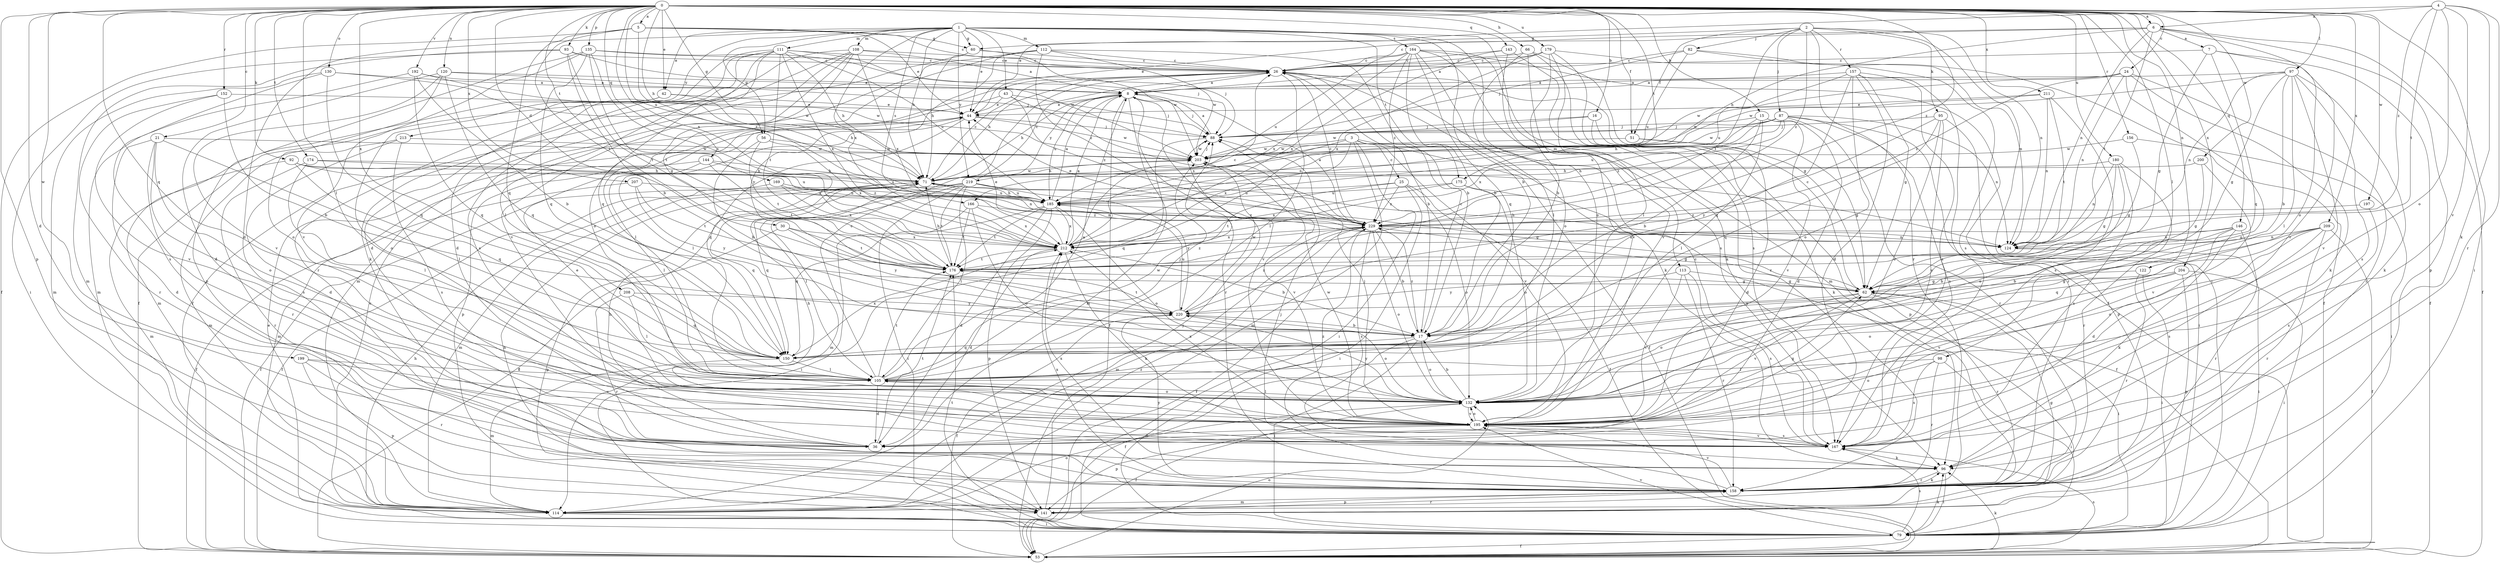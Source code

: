 strict digraph  {
0;
1;
2;
3;
4;
5;
6;
7;
8;
15;
16;
17;
21;
24;
25;
26;
30;
36;
42;
43;
44;
51;
53;
56;
60;
62;
66;
71;
79;
82;
87;
88;
92;
93;
95;
96;
97;
98;
105;
108;
111;
112;
113;
114;
120;
122;
124;
130;
132;
135;
141;
143;
144;
146;
150;
152;
156;
157;
158;
164;
166;
167;
169;
174;
175;
176;
179;
180;
185;
192;
195;
197;
199;
200;
203;
204;
207;
208;
209;
211;
212;
213;
219;
220;
229;
0 -> 5  [label=a];
0 -> 6  [label=a];
0 -> 15  [label=b];
0 -> 16  [label=b];
0 -> 21  [label=c];
0 -> 24  [label=c];
0 -> 30  [label=d];
0 -> 36  [label=d];
0 -> 42  [label=e];
0 -> 51  [label=f];
0 -> 56  [label=g];
0 -> 66  [label=h];
0 -> 71  [label=h];
0 -> 79  [label=i];
0 -> 92  [label=k];
0 -> 93  [label=k];
0 -> 97  [label=l];
0 -> 98  [label=l];
0 -> 105  [label=l];
0 -> 120  [label=n];
0 -> 122  [label=n];
0 -> 130  [label=o];
0 -> 135  [label=p];
0 -> 141  [label=p];
0 -> 143  [label=q];
0 -> 144  [label=q];
0 -> 146  [label=q];
0 -> 150  [label=q];
0 -> 152  [label=r];
0 -> 156  [label=r];
0 -> 169  [label=t];
0 -> 174  [label=t];
0 -> 175  [label=t];
0 -> 179  [label=u];
0 -> 180  [label=u];
0 -> 185  [label=u];
0 -> 192  [label=v];
0 -> 197  [label=w];
0 -> 199  [label=w];
0 -> 200  [label=w];
0 -> 204  [label=x];
0 -> 207  [label=x];
0 -> 208  [label=x];
0 -> 209  [label=x];
0 -> 211  [label=x];
0 -> 212  [label=x];
0 -> 229  [label=z];
1 -> 17  [label=b];
1 -> 36  [label=d];
1 -> 42  [label=e];
1 -> 43  [label=e];
1 -> 44  [label=e];
1 -> 56  [label=g];
1 -> 60  [label=g];
1 -> 71  [label=h];
1 -> 108  [label=m];
1 -> 111  [label=m];
1 -> 112  [label=m];
1 -> 113  [label=m];
1 -> 132  [label=o];
1 -> 164  [label=s];
1 -> 166  [label=s];
1 -> 175  [label=t];
1 -> 212  [label=x];
1 -> 213  [label=y];
1 -> 219  [label=y];
2 -> 51  [label=f];
2 -> 60  [label=g];
2 -> 79  [label=i];
2 -> 82  [label=j];
2 -> 87  [label=j];
2 -> 95  [label=k];
2 -> 124  [label=n];
2 -> 157  [label=r];
2 -> 158  [label=r];
2 -> 176  [label=t];
2 -> 229  [label=z];
3 -> 25  [label=c];
3 -> 53  [label=f];
3 -> 79  [label=i];
3 -> 114  [label=m];
3 -> 166  [label=s];
3 -> 195  [label=v];
3 -> 203  [label=w];
3 -> 212  [label=x];
4 -> 6  [label=a];
4 -> 44  [label=e];
4 -> 96  [label=k];
4 -> 132  [label=o];
4 -> 158  [label=r];
4 -> 176  [label=t];
4 -> 195  [label=v];
4 -> 229  [label=z];
5 -> 26  [label=c];
5 -> 44  [label=e];
5 -> 53  [label=f];
5 -> 60  [label=g];
5 -> 150  [label=q];
5 -> 176  [label=t];
5 -> 229  [label=z];
6 -> 7  [label=a];
6 -> 26  [label=c];
6 -> 44  [label=e];
6 -> 53  [label=f];
6 -> 71  [label=h];
6 -> 124  [label=n];
6 -> 132  [label=o];
6 -> 141  [label=p];
6 -> 176  [label=t];
7 -> 26  [label=c];
7 -> 53  [label=f];
7 -> 62  [label=g];
7 -> 150  [label=q];
7 -> 195  [label=v];
8 -> 44  [label=e];
8 -> 53  [label=f];
8 -> 71  [label=h];
8 -> 88  [label=j];
8 -> 114  [label=m];
8 -> 158  [label=r];
8 -> 185  [label=u];
8 -> 195  [label=v];
8 -> 219  [label=y];
15 -> 17  [label=b];
15 -> 36  [label=d];
15 -> 71  [label=h];
15 -> 88  [label=j];
15 -> 105  [label=l];
15 -> 195  [label=v];
16 -> 88  [label=j];
16 -> 96  [label=k];
16 -> 141  [label=p];
16 -> 203  [label=w];
17 -> 26  [label=c];
17 -> 53  [label=f];
17 -> 79  [label=i];
17 -> 132  [label=o];
17 -> 150  [label=q];
17 -> 229  [label=z];
21 -> 36  [label=d];
21 -> 105  [label=l];
21 -> 132  [label=o];
21 -> 158  [label=r];
21 -> 167  [label=s];
21 -> 203  [label=w];
24 -> 8  [label=a];
24 -> 96  [label=k];
24 -> 124  [label=n];
24 -> 132  [label=o];
24 -> 158  [label=r];
24 -> 203  [label=w];
24 -> 229  [label=z];
25 -> 53  [label=f];
25 -> 79  [label=i];
25 -> 132  [label=o];
25 -> 176  [label=t];
25 -> 185  [label=u];
25 -> 229  [label=z];
26 -> 8  [label=a];
26 -> 17  [label=b];
26 -> 71  [label=h];
26 -> 96  [label=k];
26 -> 105  [label=l];
30 -> 141  [label=p];
30 -> 176  [label=t];
30 -> 212  [label=x];
30 -> 220  [label=y];
36 -> 71  [label=h];
36 -> 176  [label=t];
42 -> 44  [label=e];
42 -> 71  [label=h];
42 -> 114  [label=m];
42 -> 132  [label=o];
43 -> 44  [label=e];
43 -> 88  [label=j];
43 -> 105  [label=l];
43 -> 124  [label=n];
43 -> 229  [label=z];
44 -> 88  [label=j];
44 -> 105  [label=l];
44 -> 141  [label=p];
44 -> 150  [label=q];
44 -> 203  [label=w];
51 -> 36  [label=d];
51 -> 62  [label=g];
51 -> 203  [label=w];
53 -> 96  [label=k];
53 -> 132  [label=o];
53 -> 167  [label=s];
56 -> 17  [label=b];
56 -> 176  [label=t];
56 -> 203  [label=w];
56 -> 212  [label=x];
60 -> 26  [label=c];
60 -> 53  [label=f];
60 -> 71  [label=h];
60 -> 88  [label=j];
62 -> 26  [label=c];
62 -> 79  [label=i];
62 -> 132  [label=o];
62 -> 158  [label=r];
62 -> 195  [label=v];
62 -> 220  [label=y];
66 -> 26  [label=c];
66 -> 62  [label=g];
66 -> 105  [label=l];
66 -> 158  [label=r];
66 -> 195  [label=v];
71 -> 26  [label=c];
71 -> 53  [label=f];
71 -> 105  [label=l];
71 -> 114  [label=m];
71 -> 150  [label=q];
71 -> 185  [label=u];
71 -> 203  [label=w];
79 -> 26  [label=c];
79 -> 44  [label=e];
79 -> 53  [label=f];
79 -> 71  [label=h];
79 -> 96  [label=k];
79 -> 167  [label=s];
79 -> 176  [label=t];
79 -> 195  [label=v];
82 -> 26  [label=c];
82 -> 53  [label=f];
82 -> 88  [label=j];
82 -> 167  [label=s];
82 -> 185  [label=u];
87 -> 79  [label=i];
87 -> 88  [label=j];
87 -> 124  [label=n];
87 -> 158  [label=r];
87 -> 167  [label=s];
87 -> 185  [label=u];
87 -> 203  [label=w];
87 -> 212  [label=x];
87 -> 229  [label=z];
88 -> 8  [label=a];
88 -> 150  [label=q];
88 -> 203  [label=w];
92 -> 71  [label=h];
92 -> 114  [label=m];
92 -> 150  [label=q];
92 -> 185  [label=u];
92 -> 229  [label=z];
93 -> 17  [label=b];
93 -> 26  [label=c];
93 -> 79  [label=i];
93 -> 114  [label=m];
93 -> 176  [label=t];
93 -> 203  [label=w];
95 -> 88  [label=j];
95 -> 132  [label=o];
95 -> 141  [label=p];
95 -> 150  [label=q];
95 -> 195  [label=v];
95 -> 220  [label=y];
96 -> 79  [label=i];
96 -> 158  [label=r];
96 -> 212  [label=x];
97 -> 8  [label=a];
97 -> 17  [label=b];
97 -> 62  [label=g];
97 -> 96  [label=k];
97 -> 105  [label=l];
97 -> 124  [label=n];
97 -> 167  [label=s];
97 -> 195  [label=v];
97 -> 203  [label=w];
98 -> 79  [label=i];
98 -> 105  [label=l];
98 -> 132  [label=o];
98 -> 158  [label=r];
98 -> 167  [label=s];
105 -> 8  [label=a];
105 -> 26  [label=c];
105 -> 36  [label=d];
105 -> 88  [label=j];
105 -> 132  [label=o];
105 -> 176  [label=t];
105 -> 203  [label=w];
108 -> 8  [label=a];
108 -> 26  [label=c];
108 -> 36  [label=d];
108 -> 53  [label=f];
108 -> 96  [label=k];
108 -> 132  [label=o];
108 -> 195  [label=v];
108 -> 212  [label=x];
111 -> 26  [label=c];
111 -> 36  [label=d];
111 -> 71  [label=h];
111 -> 105  [label=l];
111 -> 150  [label=q];
111 -> 158  [label=r];
111 -> 167  [label=s];
111 -> 176  [label=t];
111 -> 185  [label=u];
111 -> 203  [label=w];
111 -> 212  [label=x];
112 -> 17  [label=b];
112 -> 26  [label=c];
112 -> 62  [label=g];
112 -> 114  [label=m];
112 -> 203  [label=w];
112 -> 220  [label=y];
112 -> 229  [label=z];
113 -> 62  [label=g];
113 -> 158  [label=r];
113 -> 167  [label=s];
113 -> 195  [label=v];
113 -> 220  [label=y];
114 -> 62  [label=g];
114 -> 79  [label=i];
114 -> 88  [label=j];
114 -> 132  [label=o];
120 -> 8  [label=a];
120 -> 36  [label=d];
120 -> 88  [label=j];
120 -> 132  [label=o];
120 -> 150  [label=q];
120 -> 195  [label=v];
122 -> 62  [label=g];
122 -> 79  [label=i];
122 -> 158  [label=r];
124 -> 71  [label=h];
124 -> 79  [label=i];
130 -> 8  [label=a];
130 -> 114  [label=m];
130 -> 150  [label=q];
130 -> 167  [label=s];
130 -> 203  [label=w];
132 -> 17  [label=b];
132 -> 53  [label=f];
132 -> 105  [label=l];
132 -> 195  [label=v];
132 -> 220  [label=y];
135 -> 26  [label=c];
135 -> 88  [label=j];
135 -> 141  [label=p];
135 -> 150  [label=q];
135 -> 176  [label=t];
135 -> 195  [label=v];
135 -> 212  [label=x];
141 -> 71  [label=h];
141 -> 158  [label=r];
141 -> 229  [label=z];
143 -> 26  [label=c];
143 -> 114  [label=m];
143 -> 195  [label=v];
143 -> 212  [label=x];
144 -> 71  [label=h];
144 -> 105  [label=l];
144 -> 114  [label=m];
144 -> 124  [label=n];
144 -> 176  [label=t];
146 -> 17  [label=b];
146 -> 36  [label=d];
146 -> 96  [label=k];
146 -> 124  [label=n];
146 -> 158  [label=r];
146 -> 212  [label=x];
150 -> 105  [label=l];
150 -> 114  [label=m];
150 -> 212  [label=x];
152 -> 17  [label=b];
152 -> 44  [label=e];
152 -> 158  [label=r];
152 -> 195  [label=v];
156 -> 62  [label=g];
156 -> 79  [label=i];
156 -> 203  [label=w];
157 -> 8  [label=a];
157 -> 36  [label=d];
157 -> 62  [label=g];
157 -> 132  [label=o];
157 -> 150  [label=q];
157 -> 158  [label=r];
157 -> 167  [label=s];
157 -> 185  [label=u];
158 -> 88  [label=j];
158 -> 96  [label=k];
158 -> 114  [label=m];
158 -> 141  [label=p];
158 -> 195  [label=v];
158 -> 212  [label=x];
158 -> 220  [label=y];
164 -> 17  [label=b];
164 -> 26  [label=c];
164 -> 53  [label=f];
164 -> 96  [label=k];
164 -> 132  [label=o];
164 -> 150  [label=q];
164 -> 167  [label=s];
164 -> 185  [label=u];
164 -> 212  [label=x];
164 -> 229  [label=z];
166 -> 79  [label=i];
166 -> 132  [label=o];
166 -> 176  [label=t];
166 -> 212  [label=x];
166 -> 229  [label=z];
167 -> 26  [label=c];
167 -> 96  [label=k];
167 -> 195  [label=v];
167 -> 229  [label=z];
169 -> 53  [label=f];
169 -> 124  [label=n];
169 -> 185  [label=u];
169 -> 212  [label=x];
174 -> 71  [label=h];
174 -> 105  [label=l];
174 -> 158  [label=r];
174 -> 185  [label=u];
175 -> 53  [label=f];
175 -> 132  [label=o];
175 -> 185  [label=u];
175 -> 212  [label=x];
176 -> 62  [label=g];
176 -> 71  [label=h];
176 -> 229  [label=z];
179 -> 8  [label=a];
179 -> 17  [label=b];
179 -> 26  [label=c];
179 -> 105  [label=l];
179 -> 124  [label=n];
179 -> 167  [label=s];
179 -> 212  [label=x];
180 -> 62  [label=g];
180 -> 71  [label=h];
180 -> 124  [label=n];
180 -> 132  [label=o];
180 -> 158  [label=r];
180 -> 167  [label=s];
185 -> 8  [label=a];
185 -> 36  [label=d];
185 -> 71  [label=h];
185 -> 132  [label=o];
185 -> 141  [label=p];
185 -> 150  [label=q];
185 -> 176  [label=t];
185 -> 212  [label=x];
185 -> 229  [label=z];
192 -> 8  [label=a];
192 -> 17  [label=b];
192 -> 114  [label=m];
192 -> 150  [label=q];
192 -> 203  [label=w];
195 -> 36  [label=d];
195 -> 44  [label=e];
195 -> 62  [label=g];
195 -> 71  [label=h];
195 -> 88  [label=j];
195 -> 132  [label=o];
195 -> 141  [label=p];
195 -> 167  [label=s];
195 -> 203  [label=w];
195 -> 212  [label=x];
197 -> 167  [label=s];
197 -> 229  [label=z];
199 -> 105  [label=l];
199 -> 141  [label=p];
199 -> 158  [label=r];
199 -> 195  [label=v];
200 -> 62  [label=g];
200 -> 71  [label=h];
200 -> 195  [label=v];
203 -> 71  [label=h];
203 -> 88  [label=j];
203 -> 195  [label=v];
204 -> 62  [label=g];
204 -> 79  [label=i];
204 -> 132  [label=o];
204 -> 141  [label=p];
204 -> 195  [label=v];
207 -> 53  [label=f];
207 -> 176  [label=t];
207 -> 185  [label=u];
207 -> 220  [label=y];
208 -> 105  [label=l];
208 -> 150  [label=q];
208 -> 158  [label=r];
208 -> 220  [label=y];
209 -> 17  [label=b];
209 -> 53  [label=f];
209 -> 124  [label=n];
209 -> 132  [label=o];
209 -> 150  [label=q];
209 -> 158  [label=r];
209 -> 167  [label=s];
211 -> 44  [label=e];
211 -> 124  [label=n];
211 -> 167  [label=s];
211 -> 176  [label=t];
211 -> 203  [label=w];
212 -> 8  [label=a];
212 -> 17  [label=b];
212 -> 26  [label=c];
212 -> 36  [label=d];
212 -> 44  [label=e];
212 -> 96  [label=k];
212 -> 176  [label=t];
213 -> 36  [label=d];
213 -> 114  [label=m];
213 -> 167  [label=s];
213 -> 203  [label=w];
219 -> 26  [label=c];
219 -> 53  [label=f];
219 -> 62  [label=g];
219 -> 79  [label=i];
219 -> 105  [label=l];
219 -> 114  [label=m];
219 -> 150  [label=q];
219 -> 176  [label=t];
219 -> 185  [label=u];
219 -> 220  [label=y];
220 -> 17  [label=b];
220 -> 53  [label=f];
220 -> 132  [label=o];
220 -> 176  [label=t];
220 -> 185  [label=u];
220 -> 203  [label=w];
220 -> 229  [label=z];
229 -> 8  [label=a];
229 -> 17  [label=b];
229 -> 26  [label=c];
229 -> 44  [label=e];
229 -> 53  [label=f];
229 -> 62  [label=g];
229 -> 114  [label=m];
229 -> 124  [label=n];
229 -> 132  [label=o];
229 -> 167  [label=s];
229 -> 212  [label=x];
}
